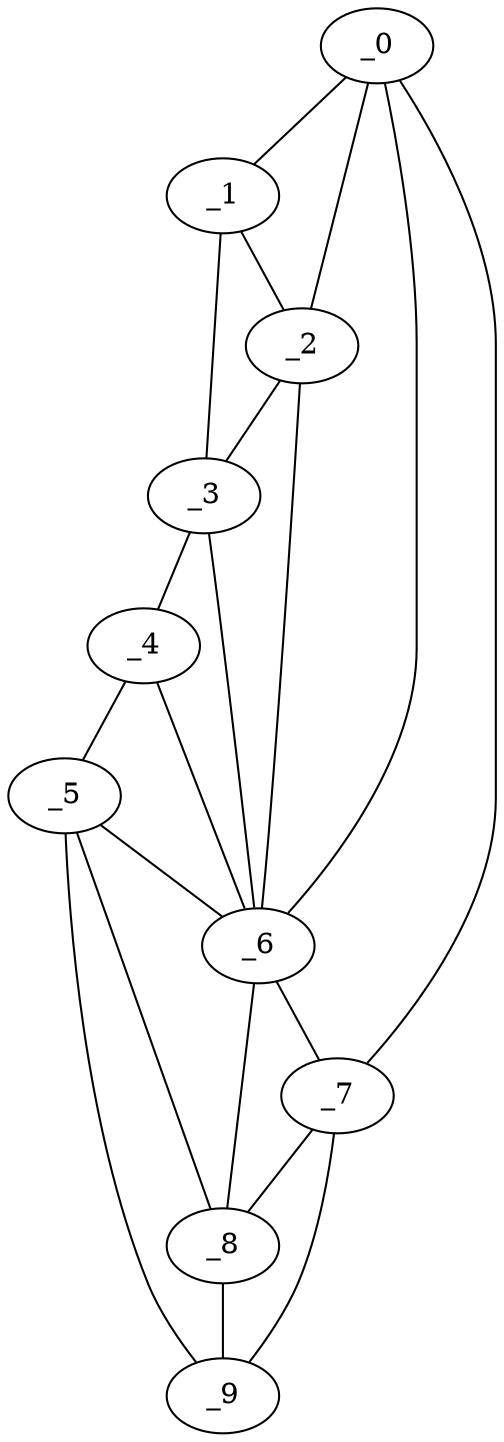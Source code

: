 graph "obj38__150.gxl" {
	_0	 [x=6,
		y=56];
	_1	 [x=14,
		y=71];
	_0 -- _1	 [valence=1];
	_2	 [x=21,
		y=66];
	_0 -- _2	 [valence=2];
	_6	 [x=77,
		y=60];
	_0 -- _6	 [valence=1];
	_7	 [x=103,
		y=37];
	_0 -- _7	 [valence=1];
	_1 -- _2	 [valence=2];
	_3	 [x=48,
		y=73];
	_1 -- _3	 [valence=1];
	_2 -- _3	 [valence=2];
	_2 -- _6	 [valence=2];
	_4	 [x=60,
		y=71];
	_3 -- _4	 [valence=1];
	_3 -- _6	 [valence=2];
	_5	 [x=71,
		y=69];
	_4 -- _5	 [valence=1];
	_4 -- _6	 [valence=1];
	_5 -- _6	 [valence=2];
	_8	 [x=112,
		y=44];
	_5 -- _8	 [valence=2];
	_9	 [x=126,
		y=46];
	_5 -- _9	 [valence=1];
	_6 -- _7	 [valence=2];
	_6 -- _8	 [valence=1];
	_7 -- _8	 [valence=1];
	_7 -- _9	 [valence=1];
	_8 -- _9	 [valence=2];
}
